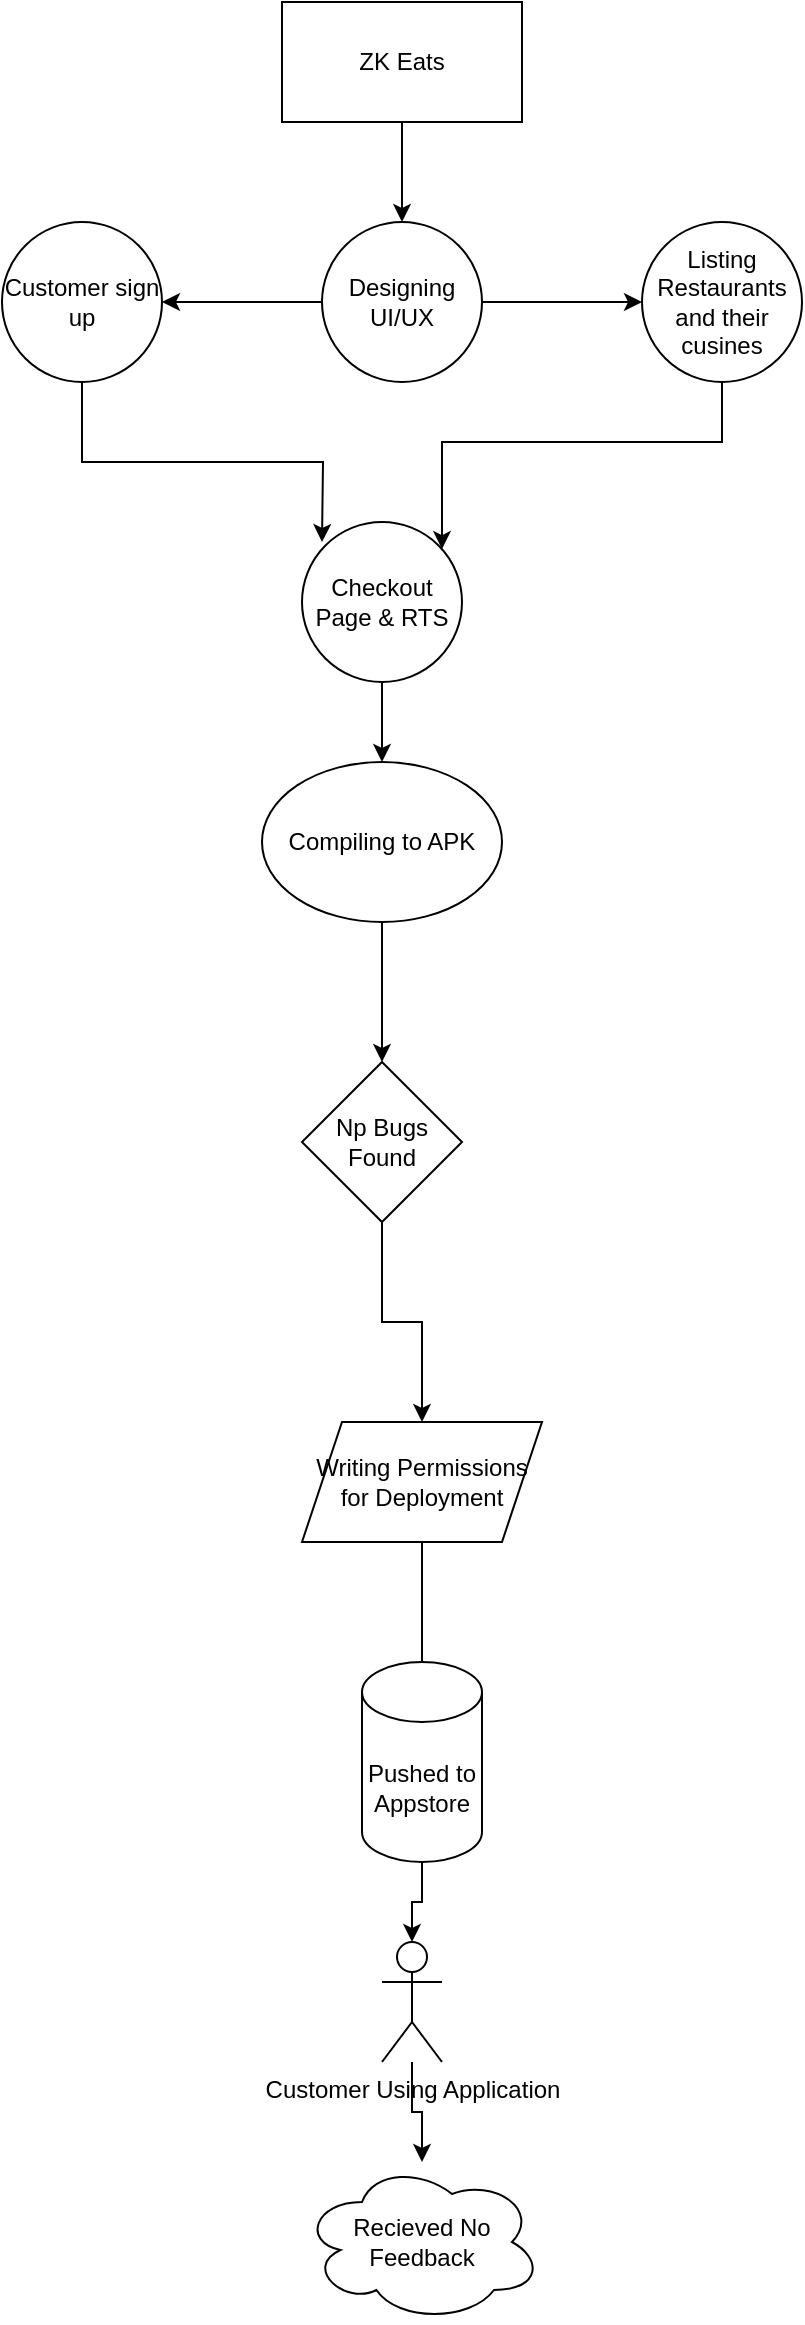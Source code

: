 <mxfile version="28.2.3">
  <diagram name="Page-1" id="FhI5WFT_i6hG-SGLkC0E">
    <mxGraphModel dx="1026" dy="547" grid="1" gridSize="10" guides="1" tooltips="1" connect="1" arrows="1" fold="1" page="1" pageScale="1" pageWidth="850" pageHeight="1100" math="0" shadow="0">
      <root>
        <mxCell id="0" />
        <mxCell id="1" parent="0" />
        <mxCell id="rJK0zX7TGELIpVlpy_Fz-145" value="" style="edgeStyle=orthogonalEdgeStyle;rounded=0;orthogonalLoop=1;jettySize=auto;html=1;" edge="1" parent="1" source="rJK0zX7TGELIpVlpy_Fz-97" target="rJK0zX7TGELIpVlpy_Fz-100">
          <mxGeometry relative="1" as="geometry" />
        </mxCell>
        <mxCell id="rJK0zX7TGELIpVlpy_Fz-97" value="ZK Eats" style="rounded=0;whiteSpace=wrap;html=1;" vertex="1" parent="1">
          <mxGeometry x="270" y="320" width="120" height="60" as="geometry" />
        </mxCell>
        <mxCell id="rJK0zX7TGELIpVlpy_Fz-153" value="" style="edgeStyle=orthogonalEdgeStyle;rounded=0;orthogonalLoop=1;jettySize=auto;html=1;" edge="1" parent="1" source="rJK0zX7TGELIpVlpy_Fz-99" target="rJK0zX7TGELIpVlpy_Fz-114">
          <mxGeometry relative="1" as="geometry" />
        </mxCell>
        <mxCell id="rJK0zX7TGELIpVlpy_Fz-99" value="Checkout Page &amp;amp; RTS" style="ellipse;whiteSpace=wrap;html=1;aspect=fixed;" vertex="1" parent="1">
          <mxGeometry x="280" y="580" width="80" height="80" as="geometry" />
        </mxCell>
        <mxCell id="rJK0zX7TGELIpVlpy_Fz-103" value="" style="edgeStyle=orthogonalEdgeStyle;rounded=0;orthogonalLoop=1;jettySize=auto;html=1;" edge="1" parent="1" source="rJK0zX7TGELIpVlpy_Fz-100" target="rJK0zX7TGELIpVlpy_Fz-102">
          <mxGeometry relative="1" as="geometry" />
        </mxCell>
        <mxCell id="rJK0zX7TGELIpVlpy_Fz-105" value="" style="edgeStyle=orthogonalEdgeStyle;rounded=0;orthogonalLoop=1;jettySize=auto;html=1;" edge="1" parent="1" source="rJK0zX7TGELIpVlpy_Fz-100" target="rJK0zX7TGELIpVlpy_Fz-104">
          <mxGeometry relative="1" as="geometry" />
        </mxCell>
        <mxCell id="rJK0zX7TGELIpVlpy_Fz-100" value="Designing UI/UX" style="ellipse;whiteSpace=wrap;html=1;aspect=fixed;" vertex="1" parent="1">
          <mxGeometry x="290" y="430" width="80" height="80" as="geometry" />
        </mxCell>
        <mxCell id="rJK0zX7TGELIpVlpy_Fz-152" style="edgeStyle=orthogonalEdgeStyle;rounded=0;orthogonalLoop=1;jettySize=auto;html=1;exitX=0.5;exitY=1;exitDx=0;exitDy=0;" edge="1" parent="1" source="rJK0zX7TGELIpVlpy_Fz-102">
          <mxGeometry relative="1" as="geometry">
            <mxPoint x="290" y="590" as="targetPoint" />
          </mxGeometry>
        </mxCell>
        <mxCell id="rJK0zX7TGELIpVlpy_Fz-102" value="Customer sign up" style="ellipse;whiteSpace=wrap;html=1;aspect=fixed;" vertex="1" parent="1">
          <mxGeometry x="130" y="430" width="80" height="80" as="geometry" />
        </mxCell>
        <mxCell id="rJK0zX7TGELIpVlpy_Fz-149" style="edgeStyle=orthogonalEdgeStyle;rounded=0;orthogonalLoop=1;jettySize=auto;html=1;exitX=0.5;exitY=1;exitDx=0;exitDy=0;" edge="1" parent="1" source="rJK0zX7TGELIpVlpy_Fz-104" target="rJK0zX7TGELIpVlpy_Fz-99">
          <mxGeometry relative="1" as="geometry">
            <mxPoint x="490" y="570" as="targetPoint" />
            <Array as="points">
              <mxPoint x="490" y="540" />
              <mxPoint x="350" y="540" />
            </Array>
          </mxGeometry>
        </mxCell>
        <mxCell id="rJK0zX7TGELIpVlpy_Fz-104" value="Listing Restaurants and their cusines" style="ellipse;whiteSpace=wrap;html=1;aspect=fixed;" vertex="1" parent="1">
          <mxGeometry x="450" y="430" width="80" height="80" as="geometry" />
        </mxCell>
        <mxCell id="rJK0zX7TGELIpVlpy_Fz-155" value="" style="edgeStyle=orthogonalEdgeStyle;rounded=0;orthogonalLoop=1;jettySize=auto;html=1;" edge="1" parent="1" source="rJK0zX7TGELIpVlpy_Fz-114" target="rJK0zX7TGELIpVlpy_Fz-115">
          <mxGeometry relative="1" as="geometry" />
        </mxCell>
        <mxCell id="rJK0zX7TGELIpVlpy_Fz-114" value="Compiling to APK" style="ellipse;whiteSpace=wrap;html=1;" vertex="1" parent="1">
          <mxGeometry x="260" y="700" width="120" height="80" as="geometry" />
        </mxCell>
        <mxCell id="rJK0zX7TGELIpVlpy_Fz-118" value="" style="edgeStyle=orthogonalEdgeStyle;rounded=0;orthogonalLoop=1;jettySize=auto;html=1;" edge="1" parent="1" source="rJK0zX7TGELIpVlpy_Fz-115" target="rJK0zX7TGELIpVlpy_Fz-117">
          <mxGeometry relative="1" as="geometry" />
        </mxCell>
        <mxCell id="rJK0zX7TGELIpVlpy_Fz-115" value="Np Bugs Found" style="rhombus;whiteSpace=wrap;html=1;" vertex="1" parent="1">
          <mxGeometry x="280" y="850" width="80" height="80" as="geometry" />
        </mxCell>
        <mxCell id="rJK0zX7TGELIpVlpy_Fz-120" value="" style="edgeStyle=orthogonalEdgeStyle;rounded=0;orthogonalLoop=1;jettySize=auto;html=1;" edge="1" parent="1" source="rJK0zX7TGELIpVlpy_Fz-117">
          <mxGeometry relative="1" as="geometry">
            <mxPoint x="340" y="1170" as="targetPoint" />
          </mxGeometry>
        </mxCell>
        <mxCell id="rJK0zX7TGELIpVlpy_Fz-117" value="Writing Permissions for Deployment" style="shape=parallelogram;perimeter=parallelogramPerimeter;whiteSpace=wrap;html=1;fixedSize=1;" vertex="1" parent="1">
          <mxGeometry x="280" y="1030" width="120" height="60" as="geometry" />
        </mxCell>
        <mxCell id="rJK0zX7TGELIpVlpy_Fz-132" value="" style="edgeStyle=orthogonalEdgeStyle;rounded=0;orthogonalLoop=1;jettySize=auto;html=1;" edge="1" parent="1" source="rJK0zX7TGELIpVlpy_Fz-123" target="rJK0zX7TGELIpVlpy_Fz-126">
          <mxGeometry relative="1" as="geometry" />
        </mxCell>
        <mxCell id="rJK0zX7TGELIpVlpy_Fz-123" value="Pushed to Appstore" style="shape=cylinder3;whiteSpace=wrap;html=1;boundedLbl=1;backgroundOutline=1;size=15;" vertex="1" parent="1">
          <mxGeometry x="310" y="1150" width="60" height="100" as="geometry" />
        </mxCell>
        <mxCell id="rJK0zX7TGELIpVlpy_Fz-131" value="" style="edgeStyle=orthogonalEdgeStyle;rounded=0;orthogonalLoop=1;jettySize=auto;html=1;" edge="1" parent="1" source="rJK0zX7TGELIpVlpy_Fz-126" target="rJK0zX7TGELIpVlpy_Fz-129">
          <mxGeometry relative="1" as="geometry" />
        </mxCell>
        <mxCell id="rJK0zX7TGELIpVlpy_Fz-126" value="Customer Using Application" style="shape=umlActor;verticalLabelPosition=bottom;verticalAlign=top;html=1;outlineConnect=0;" vertex="1" parent="1">
          <mxGeometry x="320" y="1290" width="30" height="60" as="geometry" />
        </mxCell>
        <mxCell id="rJK0zX7TGELIpVlpy_Fz-129" value="Recieved No Feedback" style="ellipse;shape=cloud;whiteSpace=wrap;html=1;" vertex="1" parent="1">
          <mxGeometry x="280" y="1400" width="120" height="80" as="geometry" />
        </mxCell>
      </root>
    </mxGraphModel>
  </diagram>
</mxfile>
